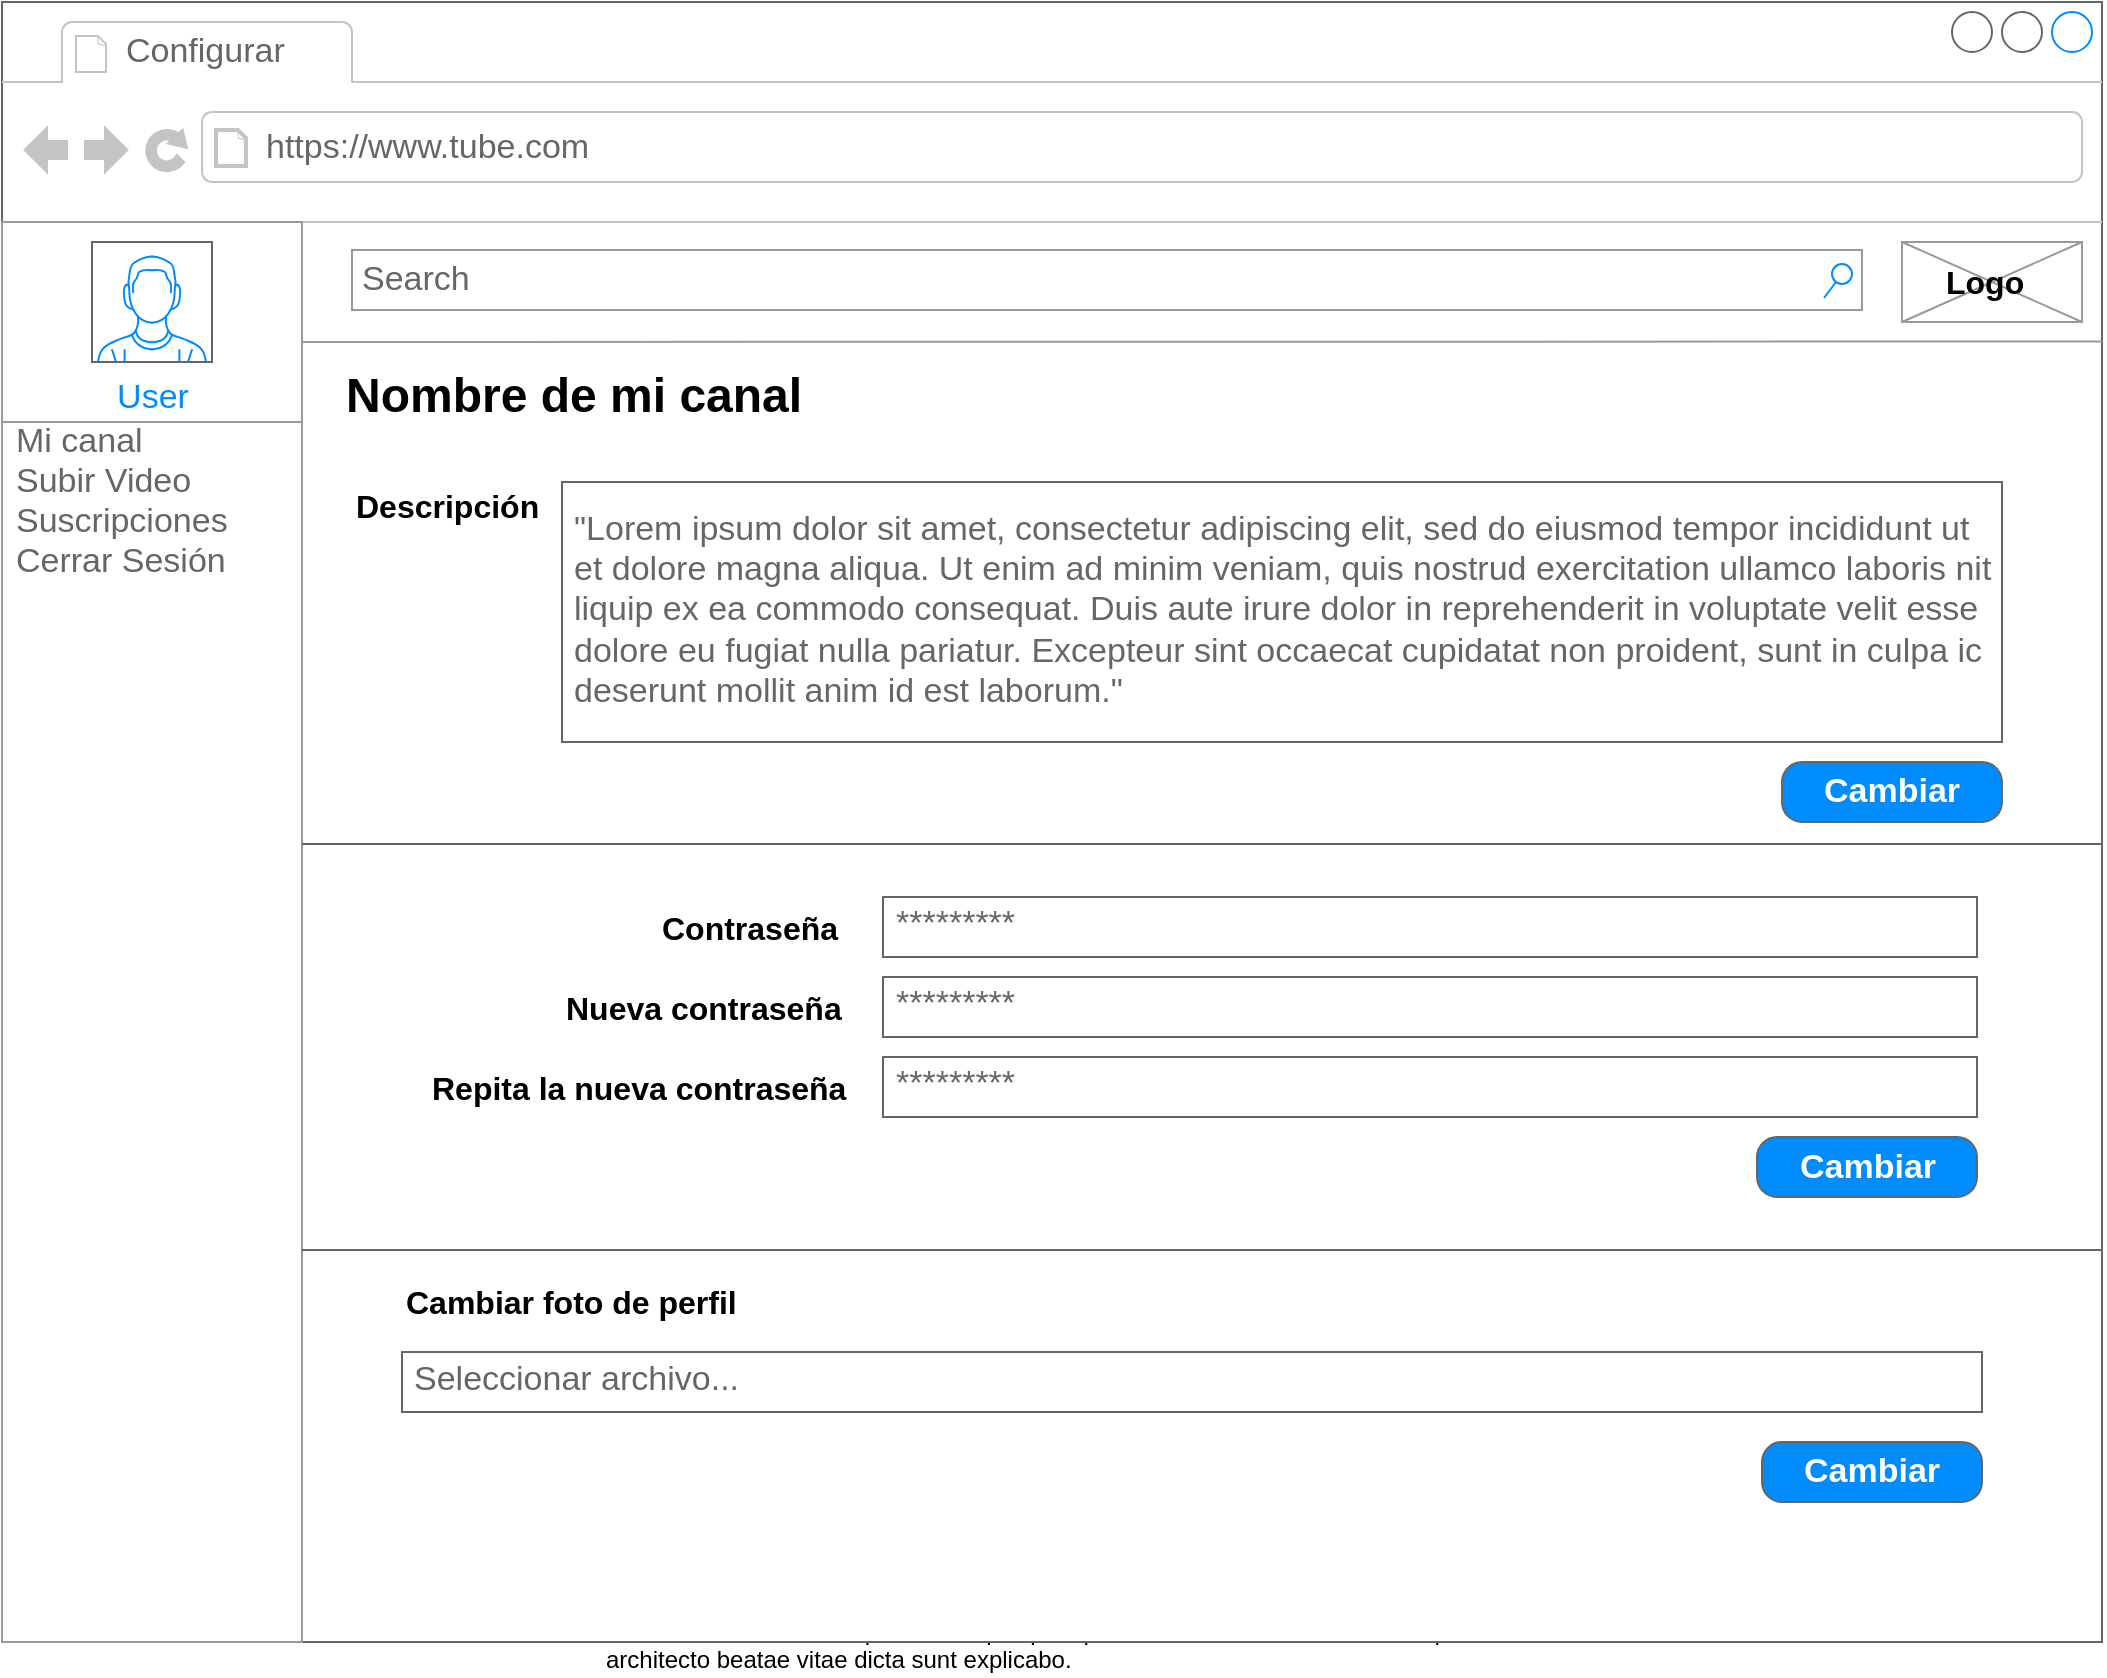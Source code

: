 <mxfile version="10.6.5" type="device"><diagram name="Page-1" id="2cc2dc42-3aac-f2a9-1cec-7a8b7cbee084"><mxGraphModel dx="1683" dy="965" grid="1" gridSize="10" guides="1" tooltips="1" connect="1" arrows="1" fold="1" page="1" pageScale="1" pageWidth="1100" pageHeight="850" background="#ffffff" math="0" shadow="0"><root><mxCell id="0"/><mxCell id="1" parent="0"/><mxCell id="7026571954dc6520-36" value="Lorem ipsum dolor sit amet, consectetur adipisicing elit, sed do eiusmod tempor incididunt ut labore et dolore magna aliqua. Ut enim ad minim veniam, quis nostrud exercitation ullamco laboris nisi ut aliquip ex ea commodo consequat. Duis aute irure dolor in reprehenderit in voluptate velit esse cillum dolore eu fugiat nulla pariatur. Excepteur sint occaecat cupidatat non proident, sunt in culpa qui officia deserunt mollit anim id est laborum.&lt;br&gt;Sed ut perspiciatis unde omnis iste natus error sit voluptatem accusantium doloremque laudantium, totam rem aperiam, eaque ipsa quae ab illo inventore veritatis et quasi architecto beatae vitae dicta sunt explicabo.&amp;nbsp;" style="text;spacingTop=-5;fillColor=#ffffff;whiteSpace=wrap;html=1;align=left;fontSize=12;fontFamily=Helvetica;fillColor=none;strokeColor=none;rounded=0;shadow=1;labelBackgroundColor=none;" parent="1" vertex="1"><mxGeometry x="300" y="705" width="490" height="125" as="geometry"/></mxCell><mxCell id="A3zlmI-x9Iug91doevKb-1" value="" style="strokeWidth=1;shadow=0;dashed=0;align=center;html=1;shape=mxgraph.mockup.containers.browserWindow;rSize=0;fillColor=#ffffff;strokeColor=#666666;mainText=,;recursiveResize=0;rounded=0;labelBackgroundColor=none;fontFamily=Verdana;fontSize=12;fontColor=#000000;" parent="1" vertex="1"><mxGeometry width="1050" height="820" as="geometry"/></mxCell><mxCell id="A3zlmI-x9Iug91doevKb-2" value="Configurar" style="strokeWidth=1;shadow=0;dashed=0;align=center;html=1;shape=mxgraph.mockup.containers.anchor;fontSize=17;fontColor=#666666;align=left;" parent="A3zlmI-x9Iug91doevKb-1" vertex="1"><mxGeometry x="60" y="12" width="110" height="26" as="geometry"/></mxCell><mxCell id="A3zlmI-x9Iug91doevKb-3" value="https://www.tube.com" style="strokeWidth=1;shadow=0;dashed=0;align=center;html=1;shape=mxgraph.mockup.containers.anchor;rSize=0;fontSize=17;fontColor=#666666;align=left;" parent="A3zlmI-x9Iug91doevKb-1" vertex="1"><mxGeometry x="130" y="60" width="250" height="26" as="geometry"/></mxCell><mxCell id="A3zlmI-x9Iug91doevKb-4" value="" style="strokeWidth=1;shadow=0;dashed=0;align=center;html=1;shape=mxgraph.mockup.forms.rrect;rSize=0;strokeColor=#999999;fillColor=#ffffff;" parent="A3zlmI-x9Iug91doevKb-1" vertex="1"><mxGeometry y="110" width="150" height="710" as="geometry"/></mxCell><mxCell id="A3zlmI-x9Iug91doevKb-5" value="User" style="strokeWidth=1;shadow=0;dashed=0;align=center;html=1;shape=mxgraph.mockup.forms.rrect;rSize=0;strokeColor=#999999;fontColor=#008cff;fontSize=17;fillColor=#ffffff;resizeWidth=1;verticalAlign=bottom;" parent="A3zlmI-x9Iug91doevKb-4" vertex="1"><mxGeometry width="150" height="100" relative="1" as="geometry"><mxPoint as="offset"/></mxGeometry></mxCell><mxCell id="A3zlmI-x9Iug91doevKb-6" value="Suscripciones" style="strokeWidth=1;shadow=0;dashed=0;align=center;html=1;shape=mxgraph.mockup.forms.anchor;fontSize=17;fontColor=#666666;align=left;spacingLeft=5;resizeWidth=1;" parent="A3zlmI-x9Iug91doevKb-4" vertex="1"><mxGeometry width="150" height="20" relative="1" as="geometry"><mxPoint y="140" as="offset"/></mxGeometry></mxCell><mxCell id="A3zlmI-x9Iug91doevKb-7" value="Cerrar Sesión" style="strokeWidth=1;shadow=0;dashed=0;align=center;html=1;shape=mxgraph.mockup.forms.anchor;fontSize=17;fontColor=#666666;align=left;spacingLeft=5;resizeWidth=1;" parent="A3zlmI-x9Iug91doevKb-4" vertex="1"><mxGeometry width="150" height="20" relative="1" as="geometry"><mxPoint y="160" as="offset"/></mxGeometry></mxCell><mxCell id="A3zlmI-x9Iug91doevKb-8" value="Mi canal" style="strokeWidth=1;shadow=0;dashed=0;align=center;html=1;shape=mxgraph.mockup.forms.rrect;rSize=0;fontSize=17;fontColor=#666666;align=left;spacingLeft=5;fillColor=none;strokeColor=none;resizeWidth=1;" parent="A3zlmI-x9Iug91doevKb-4" vertex="1"><mxGeometry width="150" height="20" relative="1" as="geometry"><mxPoint y="100" as="offset"/></mxGeometry></mxCell><mxCell id="A3zlmI-x9Iug91doevKb-9" value="" style="verticalLabelPosition=bottom;shadow=0;dashed=0;align=center;html=1;verticalAlign=top;strokeWidth=1;shape=mxgraph.mockup.containers.userMale;strokeColor=#666666;strokeColor2=#008cff;fillColor=#ffffff;" parent="A3zlmI-x9Iug91doevKb-4" vertex="1"><mxGeometry x="45" y="10" width="60" height="60" as="geometry"/></mxCell><mxCell id="A3zlmI-x9Iug91doevKb-10" value="Subir Video" style="text;html=1;strokeColor=none;fillColor=none;align=left;verticalAlign=middle;whiteSpace=wrap;rounded=0;fontSize=17;fontColor=#666666;" parent="A3zlmI-x9Iug91doevKb-4" vertex="1"><mxGeometry x="5" y="120" width="140" height="20" as="geometry"/></mxCell><mxCell id="A3zlmI-x9Iug91doevKb-11" value="" style="endArrow=none;html=1;fontSize=16;entryX=1;entryY=0.207;entryDx=0;entryDy=0;entryPerimeter=0;strokeColor=#999999;" parent="A3zlmI-x9Iug91doevKb-1" target="A3zlmI-x9Iug91doevKb-1" edge="1"><mxGeometry width="50" height="50" relative="1" as="geometry"><mxPoint x="150" y="170" as="sourcePoint"/><mxPoint x="280" y="170" as="targetPoint"/></mxGeometry></mxCell><mxCell id="A3zlmI-x9Iug91doevKb-12" value="" style="verticalLabelPosition=bottom;shadow=0;dashed=0;align=center;html=1;verticalAlign=top;strokeWidth=1;shape=mxgraph.mockup.graphics.simpleIcon;strokeColor=#999999;fillColor=#ffffff;fontSize=16;" parent="A3zlmI-x9Iug91doevKb-1" vertex="1"><mxGeometry x="950" y="120" width="90" height="40" as="geometry"/></mxCell><mxCell id="A3zlmI-x9Iug91doevKb-13" value="&lt;div align=&quot;center&quot;&gt;Logo&lt;/div&gt;" style="text;html=1;strokeColor=none;fillColor=none;align=left;verticalAlign=middle;whiteSpace=wrap;rounded=0;fontStyle=1;fontSize=16;" parent="A3zlmI-x9Iug91doevKb-1" vertex="1"><mxGeometry x="970" y="130" width="50" height="20" as="geometry"/></mxCell><mxCell id="A3zlmI-x9Iug91doevKb-14" value="Search" style="strokeWidth=1;shadow=0;dashed=0;align=center;html=1;shape=mxgraph.mockup.forms.searchBox;strokeColor=#999999;mainText=;fillColor=#ffffff;strokeColor2=#008cff;fontColor=#666666;fontSize=17;align=left;spacingLeft=3;" parent="A3zlmI-x9Iug91doevKb-1" vertex="1"><mxGeometry x="175" y="124" width="755" height="30" as="geometry"/></mxCell><mxCell id="A3zlmI-x9Iug91doevKb-50" value="Nombre de mi canal" style="text;html=1;strokeColor=none;fillColor=none;align=left;verticalAlign=middle;whiteSpace=wrap;rounded=0;fontStyle=1;fontSize=24;" parent="A3zlmI-x9Iug91doevKb-1" vertex="1"><mxGeometry x="170" y="187" width="275" height="20" as="geometry"/></mxCell><mxCell id="z4Kq023UYDvA_NMD1x0M-1" value="&lt;div align=&quot;justify&quot;&gt;&quot;Lorem ipsum dolor sit amet, consectetur adipiscing elit, sed do eiusmod tempor incididunt ut &lt;br&gt;&lt;/div&gt;&lt;div align=&quot;justify&quot;&gt;et dolore magna aliqua. Ut enim ad minim veniam, quis nostrud exercitation ullamco laboris nit&lt;br&gt;&lt;/div&gt;&lt;div align=&quot;justify&quot;&gt;liquip ex ea commodo consequat. Duis aute irure dolor in reprehenderit in voluptate velit esse&lt;br&gt;&lt;/div&gt;&lt;div align=&quot;justify&quot;&gt;dolore eu fugiat nulla pariatur. Excepteur sint occaecat cupidatat non proident, sunt in culpa ic &lt;br&gt;&lt;/div&gt;&lt;div align=&quot;justify&quot;&gt;deserunt mollit anim id est laborum.&quot;&lt;/div&gt;" style="strokeWidth=1;shadow=0;dashed=0;align=center;html=1;shape=mxgraph.mockup.text.textBox;fillColor=#ffffff;fontColor=#666666;align=left;fontSize=17;spacingLeft=4;spacingTop=-3;strokeColor=#666666;mainText=;labelBackgroundColor=none;" vertex="1" parent="A3zlmI-x9Iug91doevKb-1"><mxGeometry x="280" y="240" width="720" height="130" as="geometry"/></mxCell><mxCell id="z4Kq023UYDvA_NMD1x0M-2" value="&lt;font style=&quot;font-size: 16px&quot;&gt;Descripción&lt;/font&gt;" style="text;html=1;strokeColor=none;fillColor=none;align=left;verticalAlign=middle;whiteSpace=wrap;rounded=0;fontStyle=1;fontSize=24;" vertex="1" parent="A3zlmI-x9Iug91doevKb-1"><mxGeometry x="175" y="240" width="275" height="20" as="geometry"/></mxCell><mxCell id="z4Kq023UYDvA_NMD1x0M-3" value="Cambiar" style="strokeWidth=1;shadow=0;dashed=0;align=center;html=1;shape=mxgraph.mockup.buttons.button;strokeColor=#666666;fontColor=#ffffff;mainText=;buttonStyle=round;fontSize=17;fontStyle=1;fillColor=#008cff;whiteSpace=wrap;labelBackgroundColor=none;" vertex="1" parent="A3zlmI-x9Iug91doevKb-1"><mxGeometry x="890" y="380" width="110" height="30" as="geometry"/></mxCell><mxCell id="z4Kq023UYDvA_NMD1x0M-5" value="" style="line;strokeWidth=1;fillColor=none;align=left;verticalAlign=middle;spacingTop=-1;spacingLeft=3;spacingRight=3;rotatable=0;labelPosition=right;points=[];portConstraint=eastwest;fontSize=12;labelBackgroundColor=none;strokeColor=#666666;" vertex="1" parent="A3zlmI-x9Iug91doevKb-1"><mxGeometry x="150" y="417" width="900" height="8" as="geometry"/></mxCell><mxCell id="z4Kq023UYDvA_NMD1x0M-10" value="Contraseña" style="text;html=1;strokeColor=none;fillColor=none;align=left;verticalAlign=middle;whiteSpace=wrap;rounded=0;fontStyle=1;fontSize=16;" vertex="1" parent="A3zlmI-x9Iug91doevKb-1"><mxGeometry x="327.5" y="452.5" width="275" height="20" as="geometry"/></mxCell><mxCell id="z4Kq023UYDvA_NMD1x0M-9" value="Nueva contraseña" style="text;html=1;strokeColor=none;fillColor=none;align=left;verticalAlign=middle;whiteSpace=wrap;rounded=0;fontStyle=1;fontSize=16;" vertex="1" parent="A3zlmI-x9Iug91doevKb-1"><mxGeometry x="280" y="492.5" width="275" height="20" as="geometry"/></mxCell><mxCell id="z4Kq023UYDvA_NMD1x0M-8" value="Repita la nueva contraseña" style="text;html=1;strokeColor=none;fillColor=none;align=left;verticalAlign=middle;whiteSpace=wrap;rounded=0;fontStyle=1;fontSize=16;" vertex="1" parent="A3zlmI-x9Iug91doevKb-1"><mxGeometry x="212.5" y="532.5" width="275" height="20" as="geometry"/></mxCell><mxCell id="z4Kq023UYDvA_NMD1x0M-13" value="*********" style="strokeWidth=1;shadow=0;dashed=0;align=center;html=1;shape=mxgraph.mockup.text.textBox;fillColor=#ffffff;fontColor=#666666;align=left;fontSize=17;spacingLeft=4;spacingTop=-3;strokeColor=#666666;mainText=;labelBackgroundColor=none;" vertex="1" parent="A3zlmI-x9Iug91doevKb-1"><mxGeometry x="440.5" y="447.5" width="547" height="30" as="geometry"/></mxCell><mxCell id="z4Kq023UYDvA_NMD1x0M-14" value="*********" style="strokeWidth=1;shadow=0;dashed=0;align=center;html=1;shape=mxgraph.mockup.text.textBox;fillColor=#ffffff;fontColor=#666666;align=left;fontSize=17;spacingLeft=4;spacingTop=-3;strokeColor=#666666;mainText=;labelBackgroundColor=none;" vertex="1" parent="A3zlmI-x9Iug91doevKb-1"><mxGeometry x="440.5" y="487.5" width="547" height="30" as="geometry"/></mxCell><mxCell id="z4Kq023UYDvA_NMD1x0M-15" value="*********" style="strokeWidth=1;shadow=0;dashed=0;align=center;html=1;shape=mxgraph.mockup.text.textBox;fillColor=#ffffff;fontColor=#666666;align=left;fontSize=17;spacingLeft=4;spacingTop=-3;strokeColor=#666666;mainText=;labelBackgroundColor=none;" vertex="1" parent="A3zlmI-x9Iug91doevKb-1"><mxGeometry x="440.5" y="527.5" width="547" height="30" as="geometry"/></mxCell><mxCell id="z4Kq023UYDvA_NMD1x0M-16" value="Cambiar" style="strokeWidth=1;shadow=0;dashed=0;align=center;html=1;shape=mxgraph.mockup.buttons.button;strokeColor=#666666;fontColor=#ffffff;mainText=;buttonStyle=round;fontSize=17;fontStyle=1;fillColor=#008cff;whiteSpace=wrap;labelBackgroundColor=none;" vertex="1" parent="A3zlmI-x9Iug91doevKb-1"><mxGeometry x="877.5" y="567.5" width="110" height="30" as="geometry"/></mxCell><mxCell id="z4Kq023UYDvA_NMD1x0M-17" value="" style="line;strokeWidth=1;fillColor=none;align=left;verticalAlign=middle;spacingTop=-1;spacingLeft=3;spacingRight=3;rotatable=0;labelPosition=right;points=[];portConstraint=eastwest;fontSize=12;labelBackgroundColor=none;strokeColor=#666666;" vertex="1" parent="A3zlmI-x9Iug91doevKb-1"><mxGeometry x="150" y="620" width="900" height="8" as="geometry"/></mxCell><mxCell id="z4Kq023UYDvA_NMD1x0M-45" value="Cambiar foto de perfil" style="text;html=1;strokeColor=none;fillColor=none;align=left;verticalAlign=middle;whiteSpace=wrap;rounded=0;fontStyle=1;fontSize=16;" vertex="1" parent="A3zlmI-x9Iug91doevKb-1"><mxGeometry x="200" y="640" width="275" height="20" as="geometry"/></mxCell><mxCell id="z4Kq023UYDvA_NMD1x0M-46" value="Seleccionar archivo..." style="strokeWidth=1;shadow=0;dashed=0;align=center;html=1;shape=mxgraph.mockup.text.textBox;fillColor=#ffffff;fontColor=#666666;align=left;fontSize=17;spacingLeft=4;spacingTop=-3;strokeColor=#666666;mainText=;labelBackgroundColor=none;" vertex="1" parent="A3zlmI-x9Iug91doevKb-1"><mxGeometry x="200" y="675" width="790" height="30" as="geometry"/></mxCell><mxCell id="z4Kq023UYDvA_NMD1x0M-47" value="Cambiar" style="strokeWidth=1;shadow=0;dashed=0;align=center;html=1;shape=mxgraph.mockup.buttons.button;strokeColor=#666666;fontColor=#ffffff;mainText=;buttonStyle=round;fontSize=17;fontStyle=1;fillColor=#008cff;whiteSpace=wrap;labelBackgroundColor=none;" vertex="1" parent="A3zlmI-x9Iug91doevKb-1"><mxGeometry x="880" y="720" width="110" height="30" as="geometry"/></mxCell></root></mxGraphModel></diagram></mxfile>